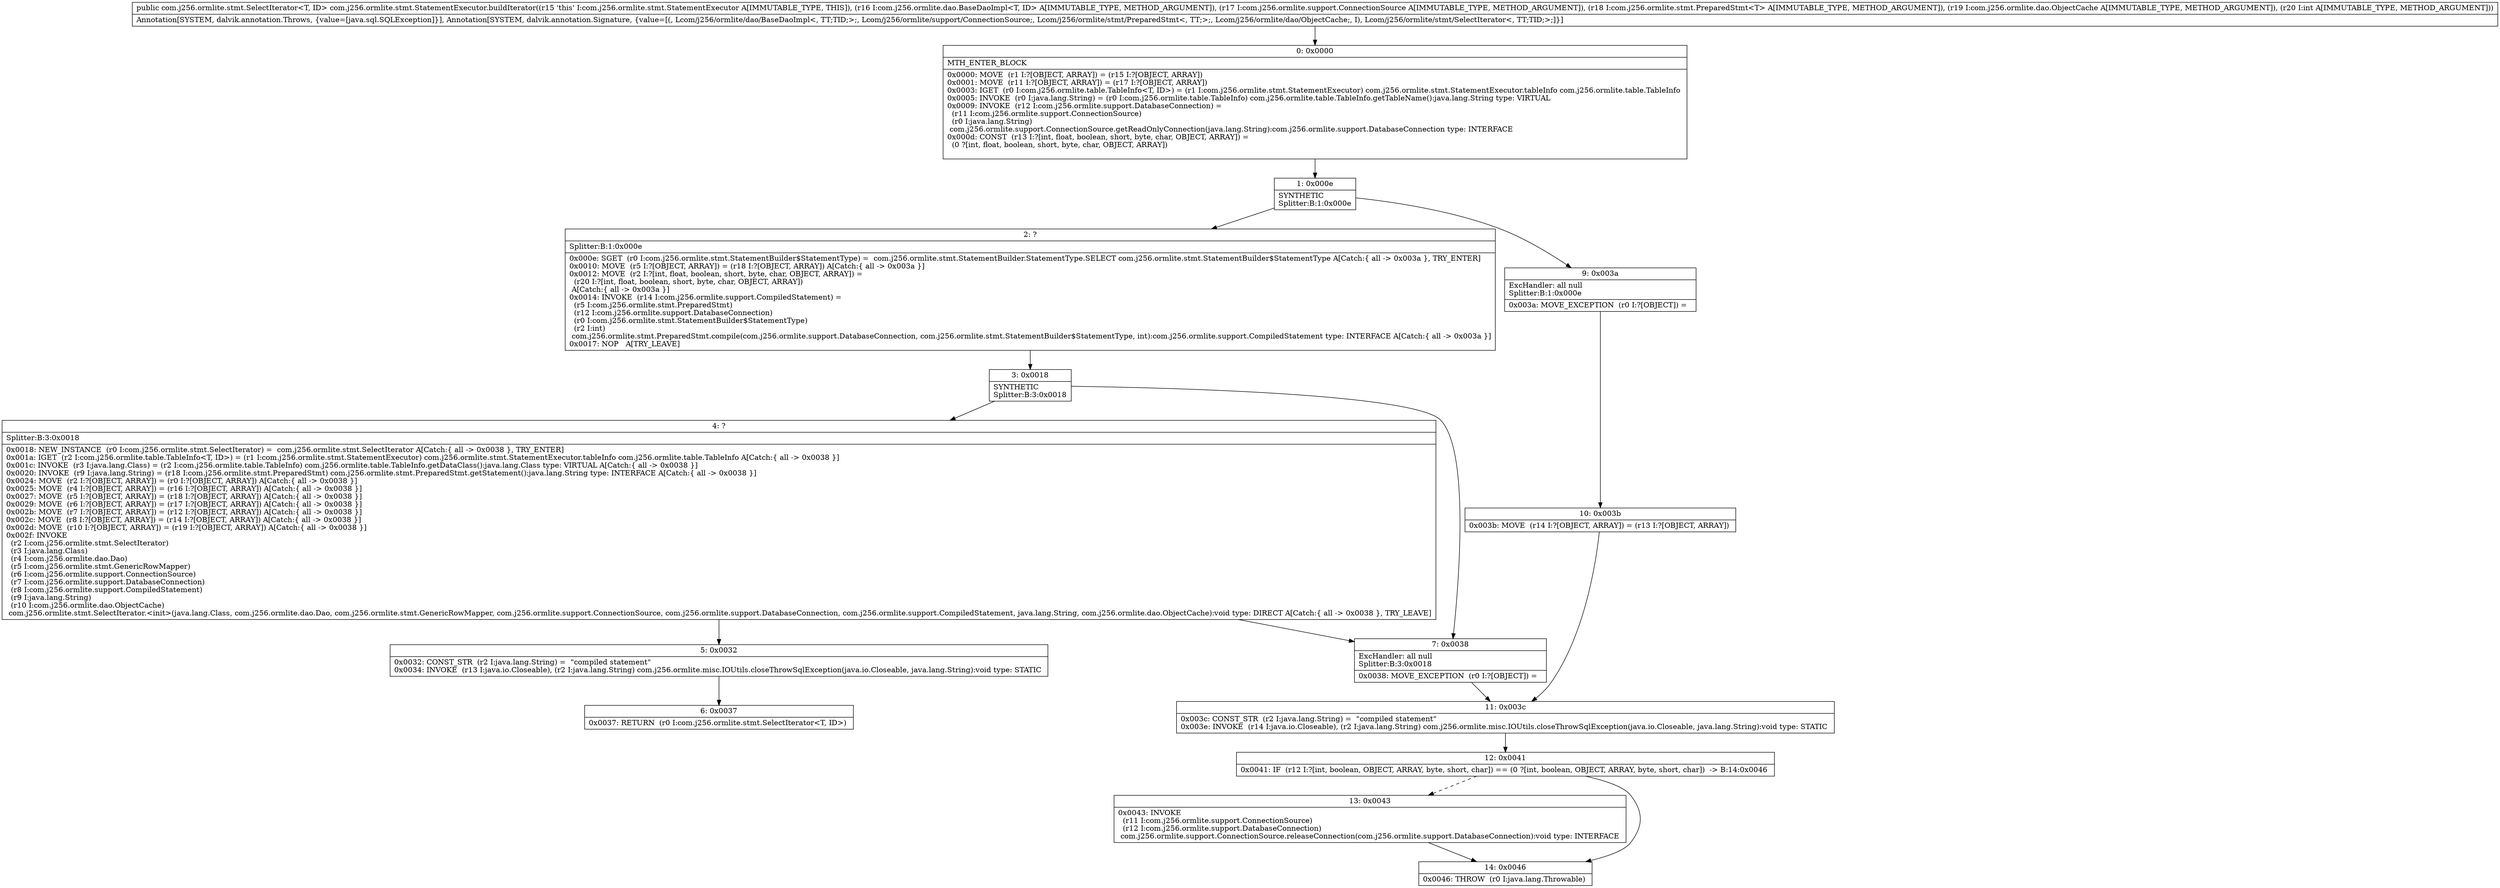 digraph "CFG forcom.j256.ormlite.stmt.StatementExecutor.buildIterator(Lcom\/j256\/ormlite\/dao\/BaseDaoImpl;Lcom\/j256\/ormlite\/support\/ConnectionSource;Lcom\/j256\/ormlite\/stmt\/PreparedStmt;Lcom\/j256\/ormlite\/dao\/ObjectCache;I)Lcom\/j256\/ormlite\/stmt\/SelectIterator;" {
Node_0 [shape=record,label="{0\:\ 0x0000|MTH_ENTER_BLOCK\l|0x0000: MOVE  (r1 I:?[OBJECT, ARRAY]) = (r15 I:?[OBJECT, ARRAY]) \l0x0001: MOVE  (r11 I:?[OBJECT, ARRAY]) = (r17 I:?[OBJECT, ARRAY]) \l0x0003: IGET  (r0 I:com.j256.ormlite.table.TableInfo\<T, ID\>) = (r1 I:com.j256.ormlite.stmt.StatementExecutor) com.j256.ormlite.stmt.StatementExecutor.tableInfo com.j256.ormlite.table.TableInfo \l0x0005: INVOKE  (r0 I:java.lang.String) = (r0 I:com.j256.ormlite.table.TableInfo) com.j256.ormlite.table.TableInfo.getTableName():java.lang.String type: VIRTUAL \l0x0009: INVOKE  (r12 I:com.j256.ormlite.support.DatabaseConnection) = \l  (r11 I:com.j256.ormlite.support.ConnectionSource)\l  (r0 I:java.lang.String)\l com.j256.ormlite.support.ConnectionSource.getReadOnlyConnection(java.lang.String):com.j256.ormlite.support.DatabaseConnection type: INTERFACE \l0x000d: CONST  (r13 I:?[int, float, boolean, short, byte, char, OBJECT, ARRAY]) = \l  (0 ?[int, float, boolean, short, byte, char, OBJECT, ARRAY])\l \l}"];
Node_1 [shape=record,label="{1\:\ 0x000e|SYNTHETIC\lSplitter:B:1:0x000e\l}"];
Node_2 [shape=record,label="{2\:\ ?|Splitter:B:1:0x000e\l|0x000e: SGET  (r0 I:com.j256.ormlite.stmt.StatementBuilder$StatementType) =  com.j256.ormlite.stmt.StatementBuilder.StatementType.SELECT com.j256.ormlite.stmt.StatementBuilder$StatementType A[Catch:\{ all \-\> 0x003a \}, TRY_ENTER]\l0x0010: MOVE  (r5 I:?[OBJECT, ARRAY]) = (r18 I:?[OBJECT, ARRAY]) A[Catch:\{ all \-\> 0x003a \}]\l0x0012: MOVE  (r2 I:?[int, float, boolean, short, byte, char, OBJECT, ARRAY]) = \l  (r20 I:?[int, float, boolean, short, byte, char, OBJECT, ARRAY])\l A[Catch:\{ all \-\> 0x003a \}]\l0x0014: INVOKE  (r14 I:com.j256.ormlite.support.CompiledStatement) = \l  (r5 I:com.j256.ormlite.stmt.PreparedStmt)\l  (r12 I:com.j256.ormlite.support.DatabaseConnection)\l  (r0 I:com.j256.ormlite.stmt.StatementBuilder$StatementType)\l  (r2 I:int)\l com.j256.ormlite.stmt.PreparedStmt.compile(com.j256.ormlite.support.DatabaseConnection, com.j256.ormlite.stmt.StatementBuilder$StatementType, int):com.j256.ormlite.support.CompiledStatement type: INTERFACE A[Catch:\{ all \-\> 0x003a \}]\l0x0017: NOP   A[TRY_LEAVE]\l}"];
Node_3 [shape=record,label="{3\:\ 0x0018|SYNTHETIC\lSplitter:B:3:0x0018\l}"];
Node_4 [shape=record,label="{4\:\ ?|Splitter:B:3:0x0018\l|0x0018: NEW_INSTANCE  (r0 I:com.j256.ormlite.stmt.SelectIterator) =  com.j256.ormlite.stmt.SelectIterator A[Catch:\{ all \-\> 0x0038 \}, TRY_ENTER]\l0x001a: IGET  (r2 I:com.j256.ormlite.table.TableInfo\<T, ID\>) = (r1 I:com.j256.ormlite.stmt.StatementExecutor) com.j256.ormlite.stmt.StatementExecutor.tableInfo com.j256.ormlite.table.TableInfo A[Catch:\{ all \-\> 0x0038 \}]\l0x001c: INVOKE  (r3 I:java.lang.Class) = (r2 I:com.j256.ormlite.table.TableInfo) com.j256.ormlite.table.TableInfo.getDataClass():java.lang.Class type: VIRTUAL A[Catch:\{ all \-\> 0x0038 \}]\l0x0020: INVOKE  (r9 I:java.lang.String) = (r18 I:com.j256.ormlite.stmt.PreparedStmt) com.j256.ormlite.stmt.PreparedStmt.getStatement():java.lang.String type: INTERFACE A[Catch:\{ all \-\> 0x0038 \}]\l0x0024: MOVE  (r2 I:?[OBJECT, ARRAY]) = (r0 I:?[OBJECT, ARRAY]) A[Catch:\{ all \-\> 0x0038 \}]\l0x0025: MOVE  (r4 I:?[OBJECT, ARRAY]) = (r16 I:?[OBJECT, ARRAY]) A[Catch:\{ all \-\> 0x0038 \}]\l0x0027: MOVE  (r5 I:?[OBJECT, ARRAY]) = (r18 I:?[OBJECT, ARRAY]) A[Catch:\{ all \-\> 0x0038 \}]\l0x0029: MOVE  (r6 I:?[OBJECT, ARRAY]) = (r17 I:?[OBJECT, ARRAY]) A[Catch:\{ all \-\> 0x0038 \}]\l0x002b: MOVE  (r7 I:?[OBJECT, ARRAY]) = (r12 I:?[OBJECT, ARRAY]) A[Catch:\{ all \-\> 0x0038 \}]\l0x002c: MOVE  (r8 I:?[OBJECT, ARRAY]) = (r14 I:?[OBJECT, ARRAY]) A[Catch:\{ all \-\> 0x0038 \}]\l0x002d: MOVE  (r10 I:?[OBJECT, ARRAY]) = (r19 I:?[OBJECT, ARRAY]) A[Catch:\{ all \-\> 0x0038 \}]\l0x002f: INVOKE  \l  (r2 I:com.j256.ormlite.stmt.SelectIterator)\l  (r3 I:java.lang.Class)\l  (r4 I:com.j256.ormlite.dao.Dao)\l  (r5 I:com.j256.ormlite.stmt.GenericRowMapper)\l  (r6 I:com.j256.ormlite.support.ConnectionSource)\l  (r7 I:com.j256.ormlite.support.DatabaseConnection)\l  (r8 I:com.j256.ormlite.support.CompiledStatement)\l  (r9 I:java.lang.String)\l  (r10 I:com.j256.ormlite.dao.ObjectCache)\l com.j256.ormlite.stmt.SelectIterator.\<init\>(java.lang.Class, com.j256.ormlite.dao.Dao, com.j256.ormlite.stmt.GenericRowMapper, com.j256.ormlite.support.ConnectionSource, com.j256.ormlite.support.DatabaseConnection, com.j256.ormlite.support.CompiledStatement, java.lang.String, com.j256.ormlite.dao.ObjectCache):void type: DIRECT A[Catch:\{ all \-\> 0x0038 \}, TRY_LEAVE]\l}"];
Node_5 [shape=record,label="{5\:\ 0x0032|0x0032: CONST_STR  (r2 I:java.lang.String) =  \"compiled statement\" \l0x0034: INVOKE  (r13 I:java.io.Closeable), (r2 I:java.lang.String) com.j256.ormlite.misc.IOUtils.closeThrowSqlException(java.io.Closeable, java.lang.String):void type: STATIC \l}"];
Node_6 [shape=record,label="{6\:\ 0x0037|0x0037: RETURN  (r0 I:com.j256.ormlite.stmt.SelectIterator\<T, ID\>) \l}"];
Node_7 [shape=record,label="{7\:\ 0x0038|ExcHandler: all null\lSplitter:B:3:0x0018\l|0x0038: MOVE_EXCEPTION  (r0 I:?[OBJECT]) =  \l}"];
Node_9 [shape=record,label="{9\:\ 0x003a|ExcHandler: all null\lSplitter:B:1:0x000e\l|0x003a: MOVE_EXCEPTION  (r0 I:?[OBJECT]) =  \l}"];
Node_10 [shape=record,label="{10\:\ 0x003b|0x003b: MOVE  (r14 I:?[OBJECT, ARRAY]) = (r13 I:?[OBJECT, ARRAY]) \l}"];
Node_11 [shape=record,label="{11\:\ 0x003c|0x003c: CONST_STR  (r2 I:java.lang.String) =  \"compiled statement\" \l0x003e: INVOKE  (r14 I:java.io.Closeable), (r2 I:java.lang.String) com.j256.ormlite.misc.IOUtils.closeThrowSqlException(java.io.Closeable, java.lang.String):void type: STATIC \l}"];
Node_12 [shape=record,label="{12\:\ 0x0041|0x0041: IF  (r12 I:?[int, boolean, OBJECT, ARRAY, byte, short, char]) == (0 ?[int, boolean, OBJECT, ARRAY, byte, short, char])  \-\> B:14:0x0046 \l}"];
Node_13 [shape=record,label="{13\:\ 0x0043|0x0043: INVOKE  \l  (r11 I:com.j256.ormlite.support.ConnectionSource)\l  (r12 I:com.j256.ormlite.support.DatabaseConnection)\l com.j256.ormlite.support.ConnectionSource.releaseConnection(com.j256.ormlite.support.DatabaseConnection):void type: INTERFACE \l}"];
Node_14 [shape=record,label="{14\:\ 0x0046|0x0046: THROW  (r0 I:java.lang.Throwable) \l}"];
MethodNode[shape=record,label="{public com.j256.ormlite.stmt.SelectIterator\<T, ID\> com.j256.ormlite.stmt.StatementExecutor.buildIterator((r15 'this' I:com.j256.ormlite.stmt.StatementExecutor A[IMMUTABLE_TYPE, THIS]), (r16 I:com.j256.ormlite.dao.BaseDaoImpl\<T, ID\> A[IMMUTABLE_TYPE, METHOD_ARGUMENT]), (r17 I:com.j256.ormlite.support.ConnectionSource A[IMMUTABLE_TYPE, METHOD_ARGUMENT]), (r18 I:com.j256.ormlite.stmt.PreparedStmt\<T\> A[IMMUTABLE_TYPE, METHOD_ARGUMENT]), (r19 I:com.j256.ormlite.dao.ObjectCache A[IMMUTABLE_TYPE, METHOD_ARGUMENT]), (r20 I:int A[IMMUTABLE_TYPE, METHOD_ARGUMENT]))  | Annotation[SYSTEM, dalvik.annotation.Throws, \{value=[java.sql.SQLException]\}], Annotation[SYSTEM, dalvik.annotation.Signature, \{value=[(, Lcom\/j256\/ormlite\/dao\/BaseDaoImpl\<, TT;TID;\>;, Lcom\/j256\/ormlite\/support\/ConnectionSource;, Lcom\/j256\/ormlite\/stmt\/PreparedStmt\<, TT;\>;, Lcom\/j256\/ormlite\/dao\/ObjectCache;, I), Lcom\/j256\/ormlite\/stmt\/SelectIterator\<, TT;TID;\>;]\}]\l}"];
MethodNode -> Node_0;
Node_0 -> Node_1;
Node_1 -> Node_2;
Node_1 -> Node_9;
Node_2 -> Node_3;
Node_3 -> Node_4;
Node_3 -> Node_7;
Node_4 -> Node_5;
Node_4 -> Node_7;
Node_5 -> Node_6;
Node_7 -> Node_11;
Node_9 -> Node_10;
Node_10 -> Node_11;
Node_11 -> Node_12;
Node_12 -> Node_13[style=dashed];
Node_12 -> Node_14;
Node_13 -> Node_14;
}

